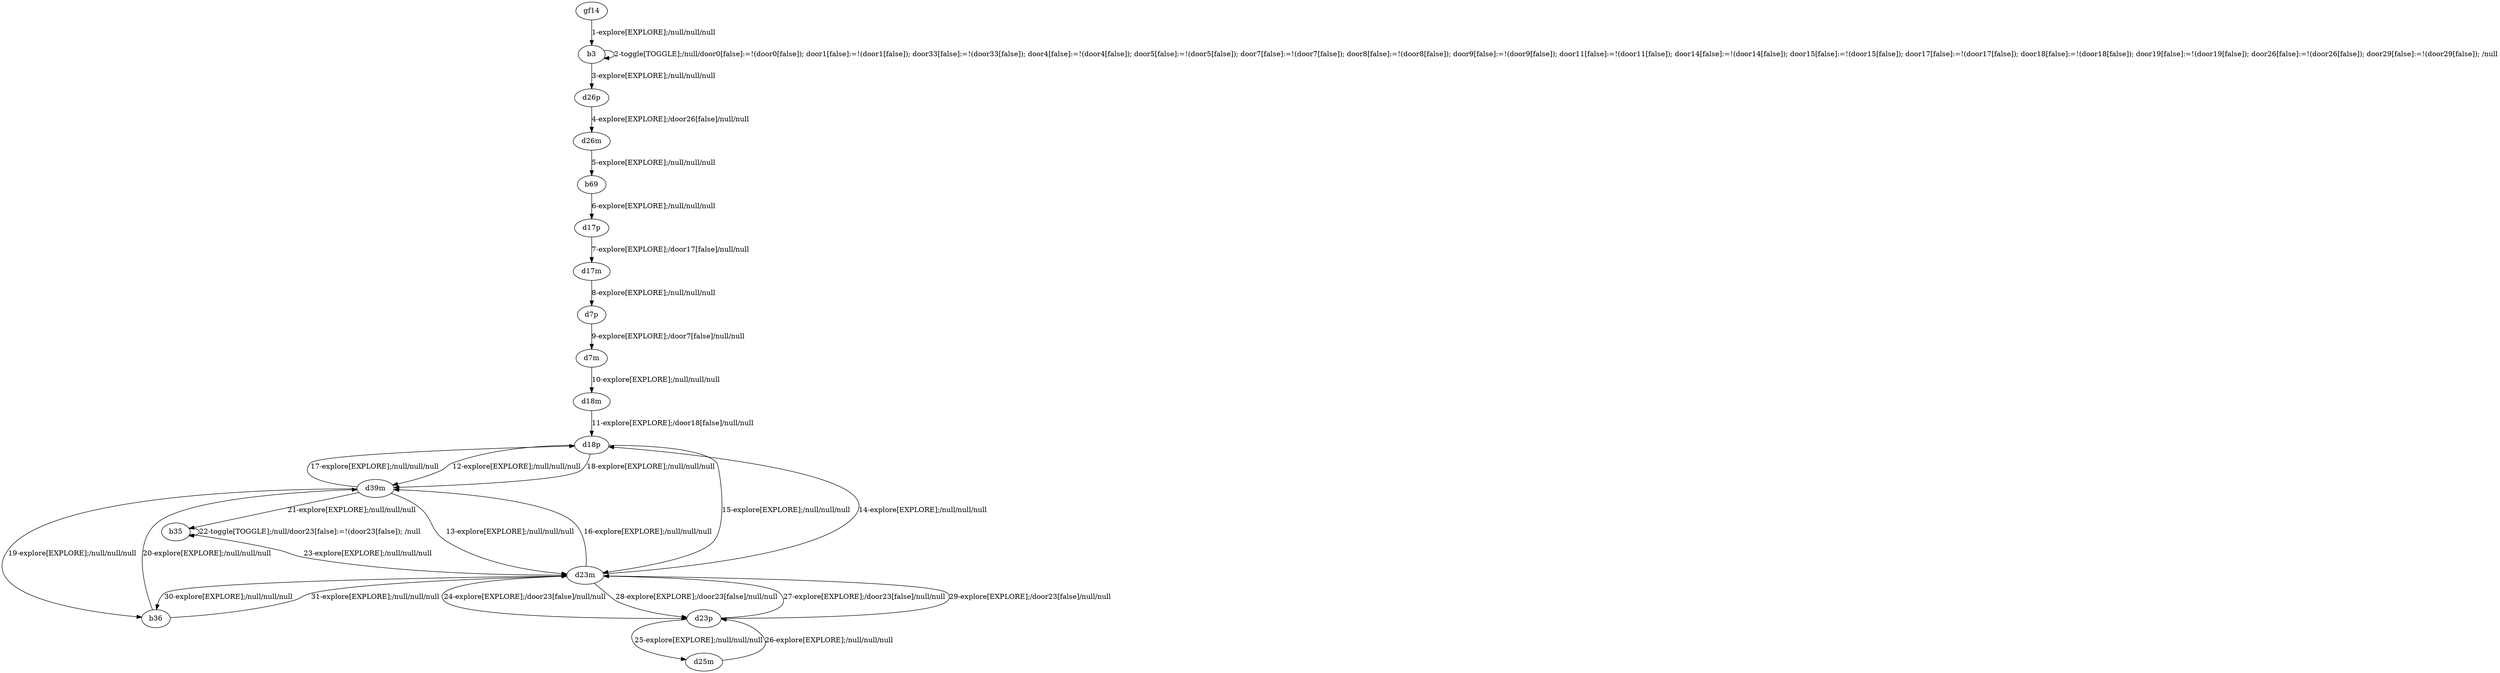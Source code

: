 # Total number of goals covered by this test: 1
# b36 --> d23m

digraph g {
"gf14" -> "b3" [label = "1-explore[EXPLORE];/null/null/null"];
"b3" -> "b3" [label = "2-toggle[TOGGLE];/null/door0[false]:=!(door0[false]); door1[false]:=!(door1[false]); door33[false]:=!(door33[false]); door4[false]:=!(door4[false]); door5[false]:=!(door5[false]); door7[false]:=!(door7[false]); door8[false]:=!(door8[false]); door9[false]:=!(door9[false]); door11[false]:=!(door11[false]); door14[false]:=!(door14[false]); door15[false]:=!(door15[false]); door17[false]:=!(door17[false]); door18[false]:=!(door18[false]); door19[false]:=!(door19[false]); door26[false]:=!(door26[false]); door29[false]:=!(door29[false]); /null"];
"b3" -> "d26p" [label = "3-explore[EXPLORE];/null/null/null"];
"d26p" -> "d26m" [label = "4-explore[EXPLORE];/door26[false]/null/null"];
"d26m" -> "b69" [label = "5-explore[EXPLORE];/null/null/null"];
"b69" -> "d17p" [label = "6-explore[EXPLORE];/null/null/null"];
"d17p" -> "d17m" [label = "7-explore[EXPLORE];/door17[false]/null/null"];
"d17m" -> "d7p" [label = "8-explore[EXPLORE];/null/null/null"];
"d7p" -> "d7m" [label = "9-explore[EXPLORE];/door7[false]/null/null"];
"d7m" -> "d18m" [label = "10-explore[EXPLORE];/null/null/null"];
"d18m" -> "d18p" [label = "11-explore[EXPLORE];/door18[false]/null/null"];
"d18p" -> "d39m" [label = "12-explore[EXPLORE];/null/null/null"];
"d39m" -> "d23m" [label = "13-explore[EXPLORE];/null/null/null"];
"d23m" -> "d18p" [label = "14-explore[EXPLORE];/null/null/null"];
"d18p" -> "d23m" [label = "15-explore[EXPLORE];/null/null/null"];
"d23m" -> "d39m" [label = "16-explore[EXPLORE];/null/null/null"];
"d39m" -> "d18p" [label = "17-explore[EXPLORE];/null/null/null"];
"d18p" -> "d39m" [label = "18-explore[EXPLORE];/null/null/null"];
"d39m" -> "b36" [label = "19-explore[EXPLORE];/null/null/null"];
"b36" -> "d39m" [label = "20-explore[EXPLORE];/null/null/null"];
"d39m" -> "b35" [label = "21-explore[EXPLORE];/null/null/null"];
"b35" -> "b35" [label = "22-toggle[TOGGLE];/null/door23[false]:=!(door23[false]); /null"];
"b35" -> "d23m" [label = "23-explore[EXPLORE];/null/null/null"];
"d23m" -> "d23p" [label = "24-explore[EXPLORE];/door23[false]/null/null"];
"d23p" -> "d25m" [label = "25-explore[EXPLORE];/null/null/null"];
"d25m" -> "d23p" [label = "26-explore[EXPLORE];/null/null/null"];
"d23p" -> "d23m" [label = "27-explore[EXPLORE];/door23[false]/null/null"];
"d23m" -> "d23p" [label = "28-explore[EXPLORE];/door23[false]/null/null"];
"d23p" -> "d23m" [label = "29-explore[EXPLORE];/door23[false]/null/null"];
"d23m" -> "b36" [label = "30-explore[EXPLORE];/null/null/null"];
"b36" -> "d23m" [label = "31-explore[EXPLORE];/null/null/null"];
}